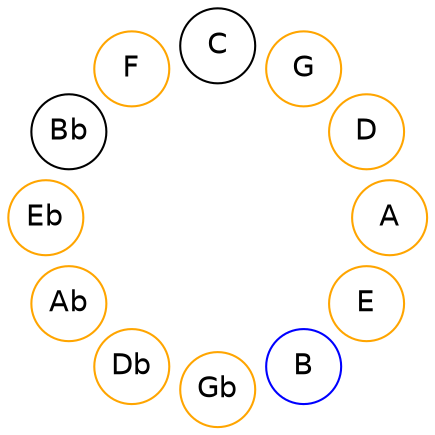 
graph {

layout = circo;
mindist = .1

node [shape = circle, fontname = Helvetica, margin = 0]
edge [style=invis]

subgraph 1 {
	E -- B -- Gb -- Db -- Ab -- Eb -- Bb -- F -- C -- G -- D -- A -- E
}

E [color=orange];
B [color=blue];
Gb [color=orange];
Db [color=orange];
Ab [color=orange];
Eb [color=orange];
F [color=orange];
G [color=orange];
D [color=orange];
A [color=orange];
}
